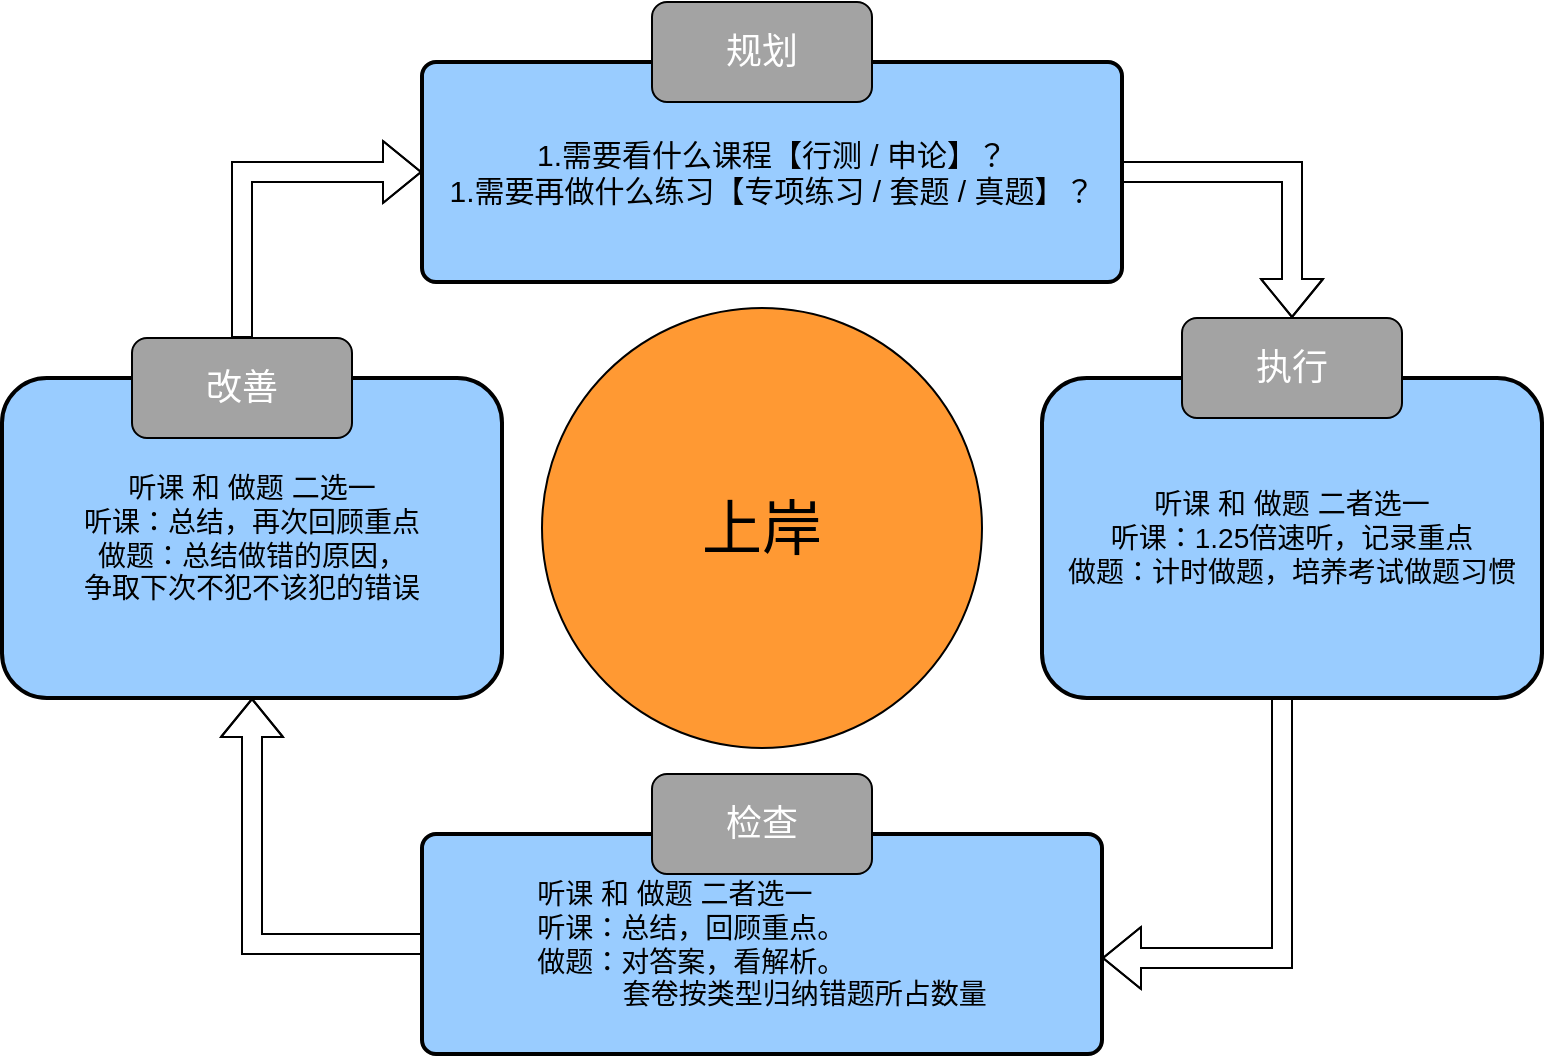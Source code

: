 <mxfile version="13.5.1" type="device"><diagram id="5f0fMNnS6tqo0zxQLZKi" name="第 1 页"><mxGraphModel dx="1202" dy="585" grid="1" gridSize="10" guides="1" tooltips="1" connect="1" arrows="1" fold="1" page="1" pageScale="1" pageWidth="827" pageHeight="1169" math="0" shadow="0"><root><mxCell id="0"/><mxCell id="1" parent="0"/><mxCell id="QP97Xi7IfTv3287qWc3f-10" value="" style="edgeStyle=orthogonalEdgeStyle;shape=flexArrow;rounded=0;orthogonalLoop=1;jettySize=auto;html=1;" edge="1" parent="1" source="QP97Xi7IfTv3287qWc3f-21" target="QP97Xi7IfTv3287qWc3f-9"><mxGeometry relative="1" as="geometry"/></mxCell><object label="&lt;p&gt;1.需要看什么课程【行测 / 申论】？&lt;br&gt;1.需要再做什么练习【专项练习 / 套题 / 真题】？&lt;/p&gt;" id="QP97Xi7IfTv3287qWc3f-2"><mxCell style="rounded=1;whiteSpace=wrap;html=1;absoluteArcSize=1;arcSize=14;strokeWidth=2;fillColor=#99CCFF;fontColor=#000;fontSize=15;" vertex="1" parent="1"><mxGeometry x="230" y="102" width="350" height="110" as="geometry"/></mxCell></object><mxCell id="QP97Xi7IfTv3287qWc3f-15" value="" style="edgeStyle=orthogonalEdgeStyle;shape=flexArrow;rounded=0;orthogonalLoop=1;jettySize=auto;html=1;" edge="1" parent="1" source="QP97Xi7IfTv3287qWc3f-9" target="QP97Xi7IfTv3287qWc3f-14"><mxGeometry relative="1" as="geometry"><Array as="points"><mxPoint x="660" y="550"/></Array></mxGeometry></mxCell><mxCell id="QP97Xi7IfTv3287qWc3f-9" value="听课 和 做题 二者选一&lt;br&gt;听课：1.25倍速听，记录重点&lt;br&gt;做题：计时做题，培养考试做题习惯&lt;br&gt;&lt;div style=&quot;text-align: justify&quot;&gt;&lt;/div&gt;" style="whiteSpace=wrap;html=1;rounded=1;strokeWidth=2;arcSize=14;rotation=0;fillColor=#99CCFF;fontSize=14;align=center;" vertex="1" parent="1"><mxGeometry x="540" y="260" width="250" height="160" as="geometry"/></mxCell><mxCell id="QP97Xi7IfTv3287qWc3f-29" style="edgeStyle=orthogonalEdgeStyle;shape=flexArrow;rounded=0;orthogonalLoop=1;jettySize=auto;html=1;exitX=0;exitY=0.5;exitDx=0;exitDy=0;entryX=0.5;entryY=1;entryDx=0;entryDy=0;" edge="1" parent="1" source="QP97Xi7IfTv3287qWc3f-14" target="QP97Xi7IfTv3287qWc3f-28"><mxGeometry relative="1" as="geometry"/></mxCell><mxCell id="QP97Xi7IfTv3287qWc3f-14" value="&lt;div style=&quot;text-align: left&quot;&gt;&lt;span style=&quot;font-size: 14px&quot;&gt;听课 和 做题 二者选一&lt;/span&gt;&lt;/div&gt;&lt;span style=&quot;font-size: 14px&quot;&gt;&lt;div style=&quot;text-align: left&quot;&gt;&lt;span&gt;听课：总结，回顾重点。&lt;/span&gt;&lt;/div&gt;&lt;div style=&quot;text-align: left&quot;&gt;&lt;span&gt;做题：对答案，看解析。&lt;/span&gt;&lt;/div&gt;&lt;div style=&quot;text-align: left&quot;&gt;&lt;span&gt;&amp;nbsp; &amp;nbsp; &amp;nbsp; &amp;nbsp; &amp;nbsp; &amp;nbsp;套卷按类型归纳错题所占数量&lt;/span&gt;&lt;/div&gt;&lt;/span&gt;" style="rounded=1;whiteSpace=wrap;html=1;absoluteArcSize=1;arcSize=14;strokeWidth=2;fillColor=#99CCFF;" vertex="1" parent="1"><mxGeometry x="230" y="488" width="340" height="110" as="geometry"/></mxCell><mxCell id="QP97Xi7IfTv3287qWc3f-19" value="上岸" style="ellipse;whiteSpace=wrap;html=1;aspect=fixed;fillColor=#FF9933;fontSize=30;" vertex="1" parent="1"><mxGeometry x="290" y="225" width="220" height="220" as="geometry"/></mxCell><object label="规划" id="QP97Xi7IfTv3287qWc3f-20"><mxCell style="rounded=1;whiteSpace=wrap;html=1;fontSize=18;fillColor=#A3A3A3;fontColor=#fff;" vertex="1" parent="1"><mxGeometry x="345" y="72" width="110" height="50" as="geometry"/></mxCell></object><object label="执行" id="QP97Xi7IfTv3287qWc3f-21"><mxCell style="rounded=1;whiteSpace=wrap;html=1;fontSize=18;fillColor=#A3A3A3;fontColor=#fff;rotation=0;" vertex="1" parent="1"><mxGeometry x="610" y="230" width="110" height="50" as="geometry"/></mxCell></object><mxCell id="QP97Xi7IfTv3287qWc3f-22" value="" style="edgeStyle=orthogonalEdgeStyle;shape=flexArrow;rounded=0;orthogonalLoop=1;jettySize=auto;html=1;" edge="1" parent="1" source="QP97Xi7IfTv3287qWc3f-2" target="QP97Xi7IfTv3287qWc3f-21"><mxGeometry relative="1" as="geometry"><mxPoint x="400" y="160" as="sourcePoint"/><mxPoint x="660" y="265" as="targetPoint"/></mxGeometry></mxCell><mxCell id="QP97Xi7IfTv3287qWc3f-25" style="edgeStyle=orthogonalEdgeStyle;shape=flexArrow;rounded=0;orthogonalLoop=1;jettySize=auto;html=1;exitX=0.5;exitY=0;exitDx=0;exitDy=0;entryX=0;entryY=0.5;entryDx=0;entryDy=0;" edge="1" parent="1" source="QP97Xi7IfTv3287qWc3f-23" target="QP97Xi7IfTv3287qWc3f-2"><mxGeometry relative="1" as="geometry"/></mxCell><object label="检查" id="QP97Xi7IfTv3287qWc3f-26"><mxCell style="rounded=1;whiteSpace=wrap;html=1;fontSize=18;fillColor=#A3A3A3;fontColor=#fff;rotation=0;" vertex="1" parent="1"><mxGeometry x="345" y="458" width="110" height="50" as="geometry"/></mxCell></object><mxCell id="QP97Xi7IfTv3287qWc3f-28" value="听课 和 做题 二选一&lt;br&gt;听课：总结，再次回顾重点&lt;br&gt;做题：总结做错的原因，&lt;br&gt;争取下次不犯不该犯的错误&lt;br&gt;&lt;div style=&quot;text-align: justify&quot;&gt;&lt;/div&gt;" style="whiteSpace=wrap;html=1;rounded=1;strokeWidth=2;arcSize=14;rotation=0;fillColor=#99CCFF;fontSize=14;align=center;" vertex="1" parent="1"><mxGeometry x="20" y="260" width="250" height="160" as="geometry"/></mxCell><object label="改善" id="QP97Xi7IfTv3287qWc3f-23"><mxCell style="rounded=1;whiteSpace=wrap;html=1;fontSize=18;fillColor=#A3A3A3;fontColor=#fff;rotation=0;" vertex="1" parent="1"><mxGeometry x="85" y="240" width="110" height="50" as="geometry"/></mxCell></object></root></mxGraphModel></diagram></mxfile>